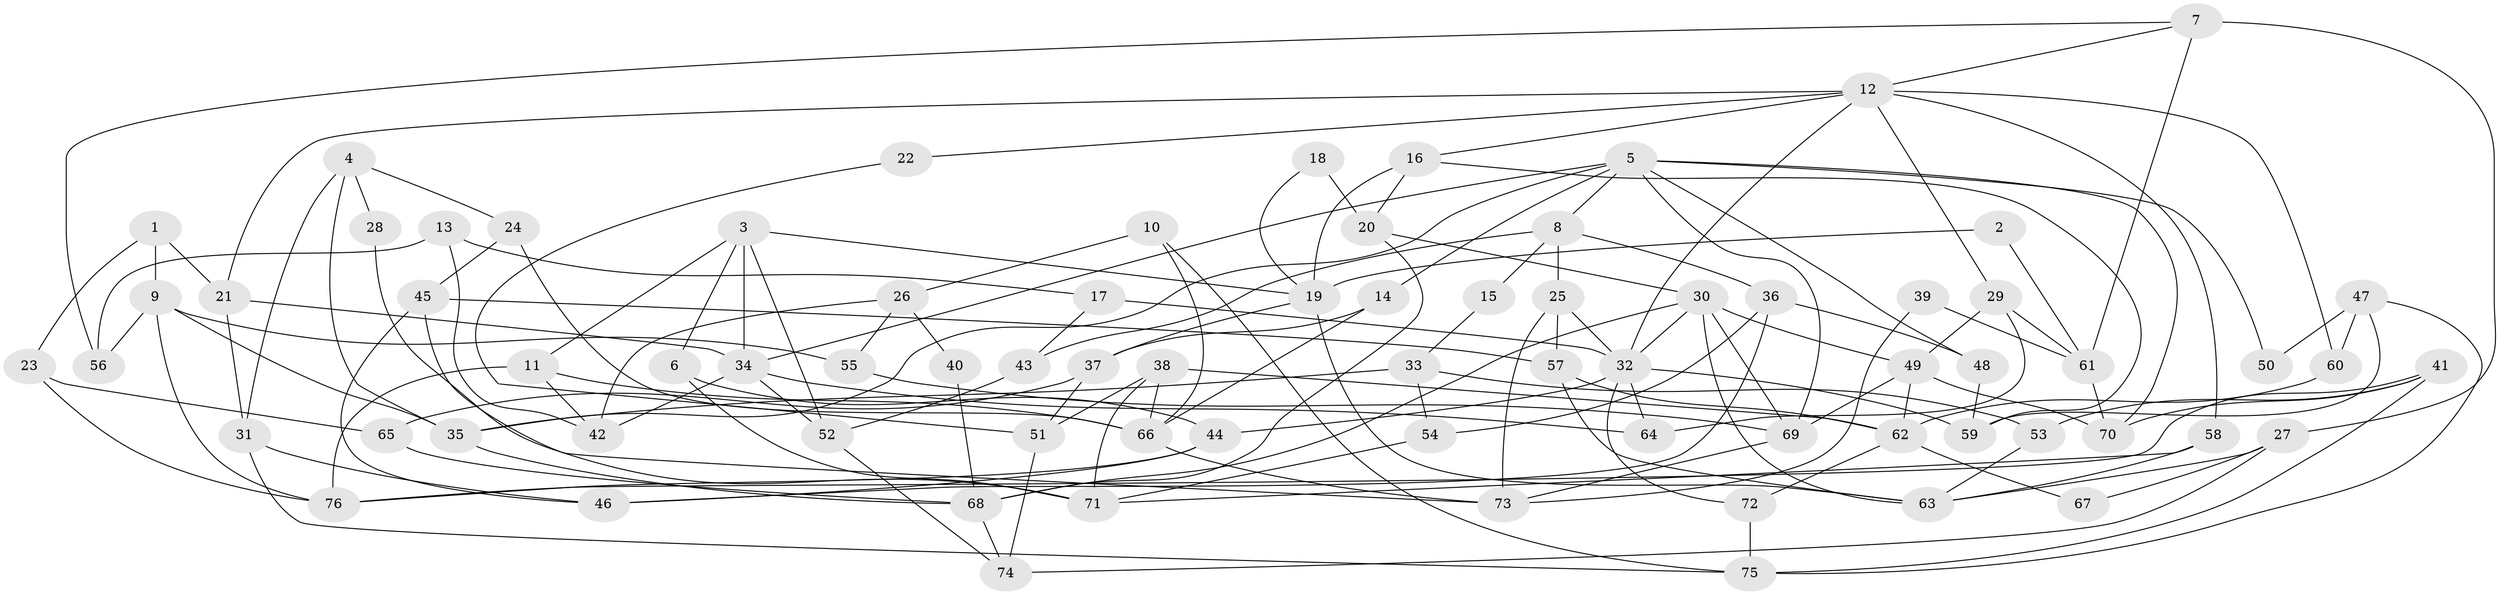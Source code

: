 // Generated by graph-tools (version 1.1) at 2025/26/03/09/25 03:26:11]
// undirected, 76 vertices, 152 edges
graph export_dot {
graph [start="1"]
  node [color=gray90,style=filled];
  1;
  2;
  3;
  4;
  5;
  6;
  7;
  8;
  9;
  10;
  11;
  12;
  13;
  14;
  15;
  16;
  17;
  18;
  19;
  20;
  21;
  22;
  23;
  24;
  25;
  26;
  27;
  28;
  29;
  30;
  31;
  32;
  33;
  34;
  35;
  36;
  37;
  38;
  39;
  40;
  41;
  42;
  43;
  44;
  45;
  46;
  47;
  48;
  49;
  50;
  51;
  52;
  53;
  54;
  55;
  56;
  57;
  58;
  59;
  60;
  61;
  62;
  63;
  64;
  65;
  66;
  67;
  68;
  69;
  70;
  71;
  72;
  73;
  74;
  75;
  76;
  1 -- 21;
  1 -- 23;
  1 -- 9;
  2 -- 19;
  2 -- 61;
  3 -- 34;
  3 -- 11;
  3 -- 6;
  3 -- 19;
  3 -- 52;
  4 -- 31;
  4 -- 35;
  4 -- 24;
  4 -- 28;
  5 -- 69;
  5 -- 8;
  5 -- 14;
  5 -- 34;
  5 -- 35;
  5 -- 48;
  5 -- 50;
  5 -- 70;
  6 -- 71;
  6 -- 44;
  7 -- 56;
  7 -- 27;
  7 -- 12;
  7 -- 61;
  8 -- 25;
  8 -- 36;
  8 -- 15;
  8 -- 43;
  9 -- 35;
  9 -- 55;
  9 -- 56;
  9 -- 76;
  10 -- 75;
  10 -- 66;
  10 -- 26;
  11 -- 42;
  11 -- 76;
  11 -- 66;
  12 -- 16;
  12 -- 21;
  12 -- 22;
  12 -- 29;
  12 -- 32;
  12 -- 58;
  12 -- 60;
  13 -- 42;
  13 -- 17;
  13 -- 56;
  14 -- 66;
  14 -- 37;
  15 -- 33;
  16 -- 59;
  16 -- 19;
  16 -- 20;
  17 -- 43;
  17 -- 32;
  18 -- 19;
  18 -- 20;
  19 -- 63;
  19 -- 37;
  20 -- 30;
  20 -- 68;
  21 -- 34;
  21 -- 31;
  22 -- 51;
  23 -- 76;
  23 -- 65;
  24 -- 66;
  24 -- 45;
  25 -- 32;
  25 -- 57;
  25 -- 73;
  26 -- 55;
  26 -- 40;
  26 -- 42;
  27 -- 74;
  27 -- 63;
  27 -- 67;
  28 -- 73;
  29 -- 61;
  29 -- 49;
  29 -- 64;
  30 -- 32;
  30 -- 49;
  30 -- 63;
  30 -- 68;
  30 -- 69;
  31 -- 46;
  31 -- 75;
  32 -- 64;
  32 -- 44;
  32 -- 59;
  32 -- 72;
  33 -- 35;
  33 -- 54;
  33 -- 53;
  34 -- 52;
  34 -- 42;
  34 -- 64;
  35 -- 68;
  36 -- 46;
  36 -- 48;
  36 -- 54;
  37 -- 51;
  37 -- 65;
  38 -- 62;
  38 -- 66;
  38 -- 51;
  38 -- 71;
  39 -- 73;
  39 -- 61;
  40 -- 68;
  41 -- 70;
  41 -- 76;
  41 -- 53;
  41 -- 75;
  43 -- 52;
  44 -- 46;
  44 -- 76;
  45 -- 71;
  45 -- 46;
  45 -- 57;
  47 -- 75;
  47 -- 60;
  47 -- 50;
  47 -- 59;
  48 -- 59;
  49 -- 62;
  49 -- 69;
  49 -- 70;
  51 -- 74;
  52 -- 74;
  53 -- 63;
  54 -- 71;
  55 -- 69;
  57 -- 63;
  57 -- 62;
  58 -- 63;
  58 -- 71;
  60 -- 62;
  61 -- 70;
  62 -- 72;
  62 -- 67;
  65 -- 68;
  66 -- 73;
  68 -- 74;
  69 -- 73;
  72 -- 75;
}
